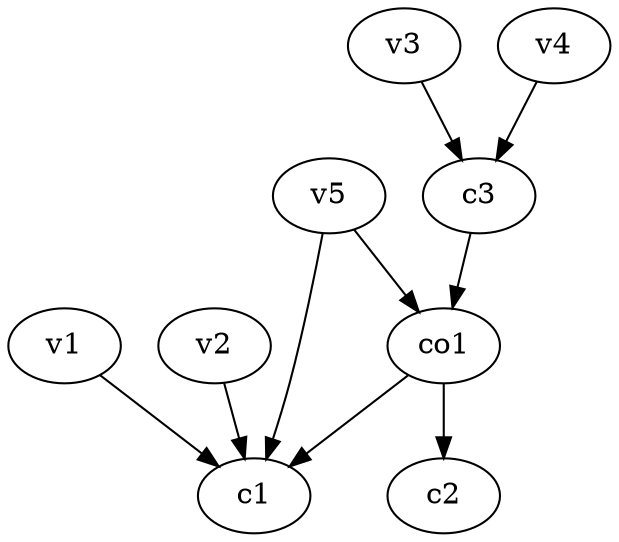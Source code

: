 strict digraph  {
c1;
c2;
c3;
v1;
v2;
v3;
v4;
v5;
co1;
c3 -> co1  [weight=1];
v1 -> c1  [weight=1];
v2 -> c1  [weight=1];
v3 -> c3  [weight=1];
v4 -> c3  [weight=1];
v5 -> c1  [weight=1];
v5 -> co1  [weight=1];
co1 -> c2  [weight=1];
co1 -> c1  [weight=1];
}
